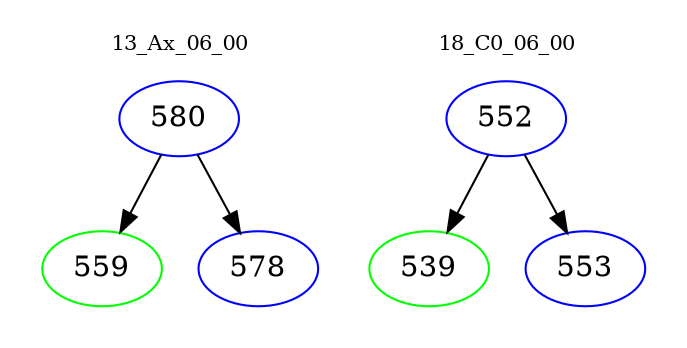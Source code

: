digraph{
subgraph cluster_0 {
color = white
label = "13_Ax_06_00";
fontsize=10;
T0_580 [label="580", color="blue"]
T0_580 -> T0_559 [color="black"]
T0_559 [label="559", color="green"]
T0_580 -> T0_578 [color="black"]
T0_578 [label="578", color="blue"]
}
subgraph cluster_1 {
color = white
label = "18_C0_06_00";
fontsize=10;
T1_552 [label="552", color="blue"]
T1_552 -> T1_539 [color="black"]
T1_539 [label="539", color="green"]
T1_552 -> T1_553 [color="black"]
T1_553 [label="553", color="blue"]
}
}
